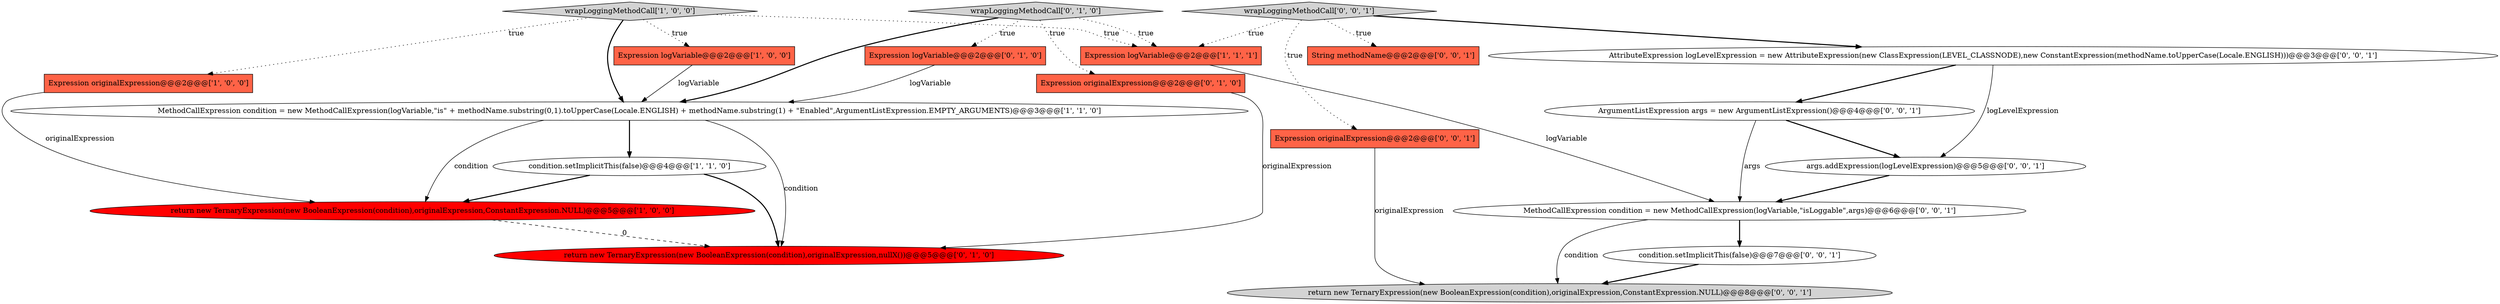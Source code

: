 digraph {
3 [style = filled, label = "wrapLoggingMethodCall['1', '0', '0']", fillcolor = lightgray, shape = diamond image = "AAA0AAABBB1BBB"];
5 [style = filled, label = "MethodCallExpression condition = new MethodCallExpression(logVariable,\"is\" + methodName.substring(0,1).toUpperCase(Locale.ENGLISH) + methodName.substring(1) + \"Enabled\",ArgumentListExpression.EMPTY_ARGUMENTS)@@@3@@@['1', '1', '0']", fillcolor = white, shape = ellipse image = "AAA0AAABBB1BBB"];
15 [style = filled, label = "String methodName@@@2@@@['0', '0', '1']", fillcolor = tomato, shape = box image = "AAA0AAABBB3BBB"];
8 [style = filled, label = "return new TernaryExpression(new BooleanExpression(condition),originalExpression,nullX())@@@5@@@['0', '1', '0']", fillcolor = red, shape = ellipse image = "AAA1AAABBB2BBB"];
1 [style = filled, label = "Expression logVariable@@@2@@@['1', '0', '0']", fillcolor = tomato, shape = box image = "AAA0AAABBB1BBB"];
13 [style = filled, label = "Expression originalExpression@@@2@@@['0', '0', '1']", fillcolor = tomato, shape = box image = "AAA0AAABBB3BBB"];
14 [style = filled, label = "wrapLoggingMethodCall['0', '0', '1']", fillcolor = lightgray, shape = diamond image = "AAA0AAABBB3BBB"];
18 [style = filled, label = "ArgumentListExpression args = new ArgumentListExpression()@@@4@@@['0', '0', '1']", fillcolor = white, shape = ellipse image = "AAA0AAABBB3BBB"];
10 [style = filled, label = "Expression originalExpression@@@2@@@['0', '1', '0']", fillcolor = tomato, shape = box image = "AAA0AAABBB2BBB"];
9 [style = filled, label = "wrapLoggingMethodCall['0', '1', '0']", fillcolor = lightgray, shape = diamond image = "AAA0AAABBB2BBB"];
2 [style = filled, label = "Expression logVariable@@@2@@@['1', '1', '1']", fillcolor = tomato, shape = box image = "AAA0AAABBB1BBB"];
0 [style = filled, label = "Expression originalExpression@@@2@@@['1', '0', '0']", fillcolor = tomato, shape = box image = "AAA0AAABBB1BBB"];
7 [style = filled, label = "Expression logVariable@@@2@@@['0', '1', '0']", fillcolor = tomato, shape = box image = "AAA0AAABBB2BBB"];
19 [style = filled, label = "args.addExpression(logLevelExpression)@@@5@@@['0', '0', '1']", fillcolor = white, shape = ellipse image = "AAA0AAABBB3BBB"];
4 [style = filled, label = "condition.setImplicitThis(false)@@@4@@@['1', '1', '0']", fillcolor = white, shape = ellipse image = "AAA0AAABBB1BBB"];
16 [style = filled, label = "condition.setImplicitThis(false)@@@7@@@['0', '0', '1']", fillcolor = white, shape = ellipse image = "AAA0AAABBB3BBB"];
11 [style = filled, label = "MethodCallExpression condition = new MethodCallExpression(logVariable,\"isLoggable\",args)@@@6@@@['0', '0', '1']", fillcolor = white, shape = ellipse image = "AAA0AAABBB3BBB"];
17 [style = filled, label = "AttributeExpression logLevelExpression = new AttributeExpression(new ClassExpression(LEVEL_CLASSNODE),new ConstantExpression(methodName.toUpperCase(Locale.ENGLISH)))@@@3@@@['0', '0', '1']", fillcolor = white, shape = ellipse image = "AAA0AAABBB3BBB"];
12 [style = filled, label = "return new TernaryExpression(new BooleanExpression(condition),originalExpression,ConstantExpression.NULL)@@@8@@@['0', '0', '1']", fillcolor = lightgray, shape = ellipse image = "AAA0AAABBB3BBB"];
6 [style = filled, label = "return new TernaryExpression(new BooleanExpression(condition),originalExpression,ConstantExpression.NULL)@@@5@@@['1', '0', '0']", fillcolor = red, shape = ellipse image = "AAA1AAABBB1BBB"];
11->16 [style = bold, label=""];
14->2 [style = dotted, label="true"];
2->11 [style = solid, label="logVariable"];
6->8 [style = dashed, label="0"];
11->12 [style = solid, label="condition"];
4->6 [style = bold, label=""];
18->19 [style = bold, label=""];
14->17 [style = bold, label=""];
19->11 [style = bold, label=""];
18->11 [style = solid, label="args"];
0->6 [style = solid, label="originalExpression"];
14->13 [style = dotted, label="true"];
5->8 [style = solid, label="condition"];
14->15 [style = dotted, label="true"];
17->19 [style = solid, label="logLevelExpression"];
3->5 [style = bold, label=""];
5->6 [style = solid, label="condition"];
13->12 [style = solid, label="originalExpression"];
9->2 [style = dotted, label="true"];
5->4 [style = bold, label=""];
7->5 [style = solid, label="logVariable"];
3->0 [style = dotted, label="true"];
9->5 [style = bold, label=""];
4->8 [style = bold, label=""];
1->5 [style = solid, label="logVariable"];
9->7 [style = dotted, label="true"];
9->10 [style = dotted, label="true"];
10->8 [style = solid, label="originalExpression"];
16->12 [style = bold, label=""];
3->1 [style = dotted, label="true"];
17->18 [style = bold, label=""];
3->2 [style = dotted, label="true"];
}

